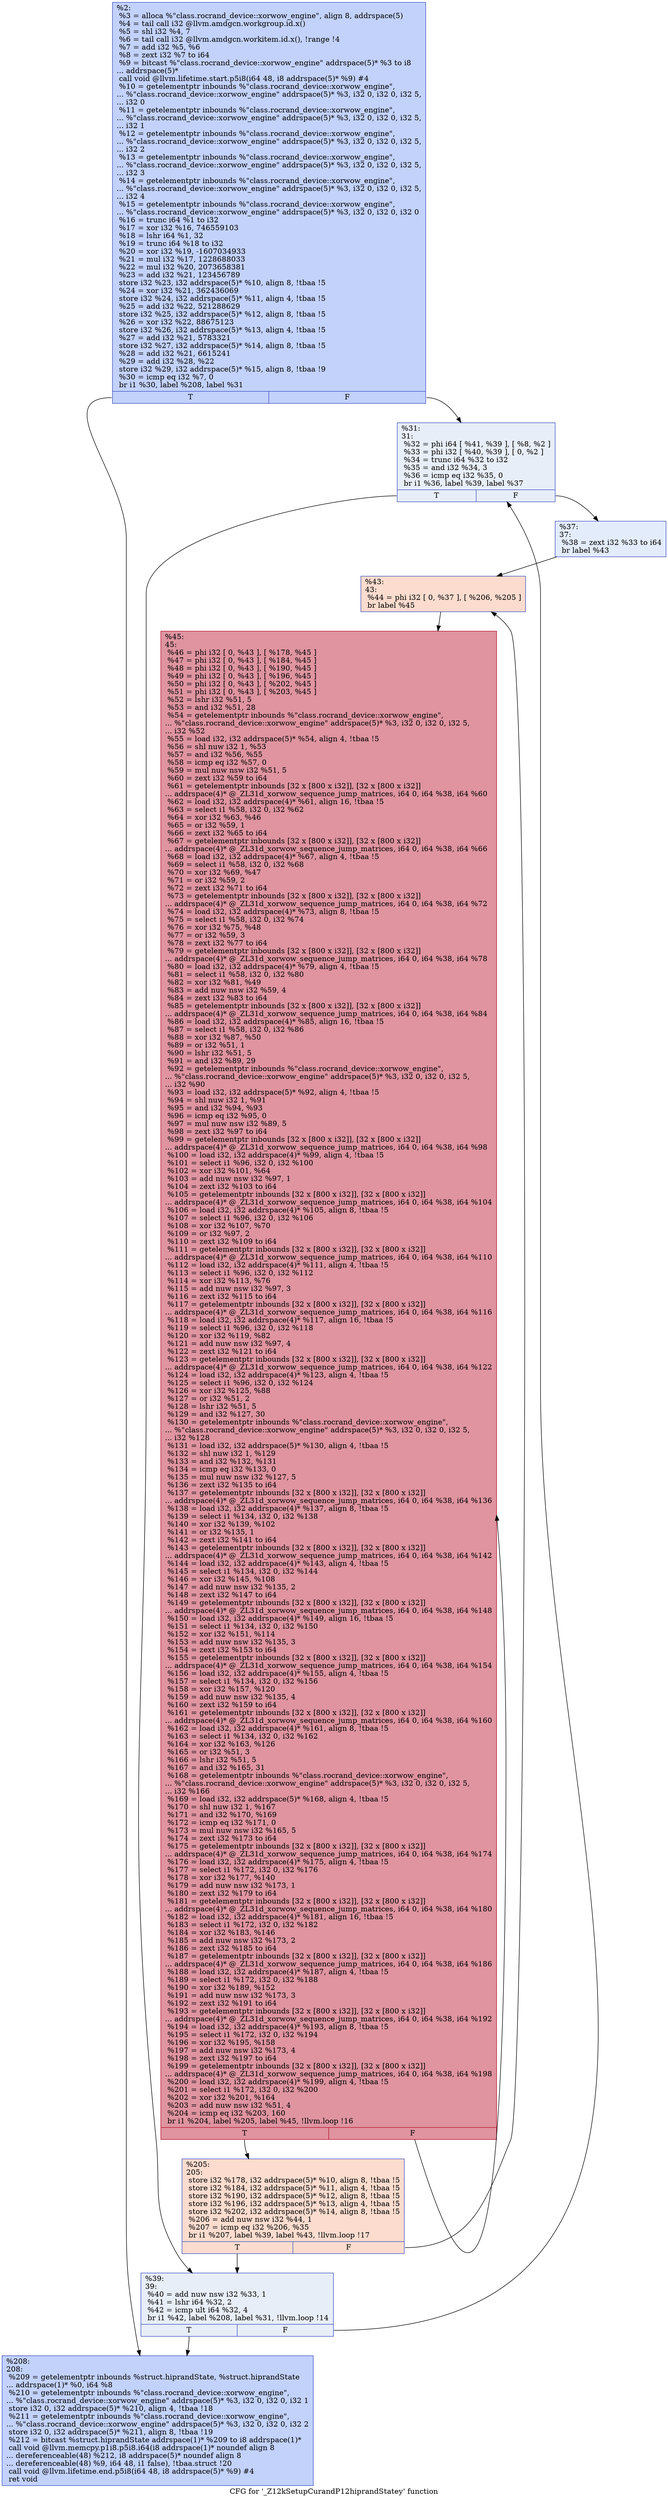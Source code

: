 digraph "CFG for '_Z12kSetupCurandP12hiprandStatey' function" {
	label="CFG for '_Z12kSetupCurandP12hiprandStatey' function";

	Node0x46b89f0 [shape=record,color="#3d50c3ff", style=filled, fillcolor="#779af770",label="{%2:\l  %3 = alloca %\"class.rocrand_device::xorwow_engine\", align 8, addrspace(5)\l  %4 = tail call i32 @llvm.amdgcn.workgroup.id.x()\l  %5 = shl i32 %4, 7\l  %6 = tail call i32 @llvm.amdgcn.workitem.id.x(), !range !4\l  %7 = add i32 %5, %6\l  %8 = zext i32 %7 to i64\l  %9 = bitcast %\"class.rocrand_device::xorwow_engine\" addrspace(5)* %3 to i8\l... addrspace(5)*\l  call void @llvm.lifetime.start.p5i8(i64 48, i8 addrspace(5)* %9) #4\l  %10 = getelementptr inbounds %\"class.rocrand_device::xorwow_engine\",\l... %\"class.rocrand_device::xorwow_engine\" addrspace(5)* %3, i32 0, i32 0, i32 5,\l... i32 0\l  %11 = getelementptr inbounds %\"class.rocrand_device::xorwow_engine\",\l... %\"class.rocrand_device::xorwow_engine\" addrspace(5)* %3, i32 0, i32 0, i32 5,\l... i32 1\l  %12 = getelementptr inbounds %\"class.rocrand_device::xorwow_engine\",\l... %\"class.rocrand_device::xorwow_engine\" addrspace(5)* %3, i32 0, i32 0, i32 5,\l... i32 2\l  %13 = getelementptr inbounds %\"class.rocrand_device::xorwow_engine\",\l... %\"class.rocrand_device::xorwow_engine\" addrspace(5)* %3, i32 0, i32 0, i32 5,\l... i32 3\l  %14 = getelementptr inbounds %\"class.rocrand_device::xorwow_engine\",\l... %\"class.rocrand_device::xorwow_engine\" addrspace(5)* %3, i32 0, i32 0, i32 5,\l... i32 4\l  %15 = getelementptr inbounds %\"class.rocrand_device::xorwow_engine\",\l... %\"class.rocrand_device::xorwow_engine\" addrspace(5)* %3, i32 0, i32 0, i32 0\l  %16 = trunc i64 %1 to i32\l  %17 = xor i32 %16, 746559103\l  %18 = lshr i64 %1, 32\l  %19 = trunc i64 %18 to i32\l  %20 = xor i32 %19, -1607034933\l  %21 = mul i32 %17, 1228688033\l  %22 = mul i32 %20, 2073658381\l  %23 = add i32 %21, 123456789\l  store i32 %23, i32 addrspace(5)* %10, align 8, !tbaa !5\l  %24 = xor i32 %21, 362436069\l  store i32 %24, i32 addrspace(5)* %11, align 4, !tbaa !5\l  %25 = add i32 %22, 521288629\l  store i32 %25, i32 addrspace(5)* %12, align 8, !tbaa !5\l  %26 = xor i32 %22, 88675123\l  store i32 %26, i32 addrspace(5)* %13, align 4, !tbaa !5\l  %27 = add i32 %21, 5783321\l  store i32 %27, i32 addrspace(5)* %14, align 8, !tbaa !5\l  %28 = add i32 %21, 6615241\l  %29 = add i32 %28, %22\l  store i32 %29, i32 addrspace(5)* %15, align 8, !tbaa !9\l  %30 = icmp eq i32 %7, 0\l  br i1 %30, label %208, label %31\l|{<s0>T|<s1>F}}"];
	Node0x46b89f0:s0 -> Node0x46bf500;
	Node0x46b89f0:s1 -> Node0x46bf590;
	Node0x46bf590 [shape=record,color="#3d50c3ff", style=filled, fillcolor="#cbd8ee70",label="{%31:\l31:                                               \l  %32 = phi i64 [ %41, %39 ], [ %8, %2 ]\l  %33 = phi i32 [ %40, %39 ], [ 0, %2 ]\l  %34 = trunc i64 %32 to i32\l  %35 = and i32 %34, 3\l  %36 = icmp eq i32 %35, 0\l  br i1 %36, label %39, label %37\l|{<s0>T|<s1>F}}"];
	Node0x46bf590:s0 -> Node0x46bf6d0;
	Node0x46bf590:s1 -> Node0x46bdfc0;
	Node0x46bdfc0 [shape=record,color="#3d50c3ff", style=filled, fillcolor="#bfd3f670",label="{%37:\l37:                                               \l  %38 = zext i32 %33 to i64\l  br label %43\l}"];
	Node0x46bdfc0 -> Node0x46bfd70;
	Node0x46bf6d0 [shape=record,color="#3d50c3ff", style=filled, fillcolor="#cbd8ee70",label="{%39:\l39:                                               \l  %40 = add nuw nsw i32 %33, 1\l  %41 = lshr i64 %32, 2\l  %42 = icmp ult i64 %32, 4\l  br i1 %42, label %208, label %31, !llvm.loop !14\l|{<s0>T|<s1>F}}"];
	Node0x46bf6d0:s0 -> Node0x46bf500;
	Node0x46bf6d0:s1 -> Node0x46bf590;
	Node0x46bfd70 [shape=record,color="#3d50c3ff", style=filled, fillcolor="#f7af9170",label="{%43:\l43:                                               \l  %44 = phi i32 [ 0, %37 ], [ %206, %205 ]\l  br label %45\l}"];
	Node0x46bfd70 -> Node0x46c0280;
	Node0x46c0280 [shape=record,color="#b70d28ff", style=filled, fillcolor="#b70d2870",label="{%45:\l45:                                               \l  %46 = phi i32 [ 0, %43 ], [ %178, %45 ]\l  %47 = phi i32 [ 0, %43 ], [ %184, %45 ]\l  %48 = phi i32 [ 0, %43 ], [ %190, %45 ]\l  %49 = phi i32 [ 0, %43 ], [ %196, %45 ]\l  %50 = phi i32 [ 0, %43 ], [ %202, %45 ]\l  %51 = phi i32 [ 0, %43 ], [ %203, %45 ]\l  %52 = lshr i32 %51, 5\l  %53 = and i32 %51, 28\l  %54 = getelementptr inbounds %\"class.rocrand_device::xorwow_engine\",\l... %\"class.rocrand_device::xorwow_engine\" addrspace(5)* %3, i32 0, i32 0, i32 5,\l... i32 %52\l  %55 = load i32, i32 addrspace(5)* %54, align 4, !tbaa !5\l  %56 = shl nuw i32 1, %53\l  %57 = and i32 %56, %55\l  %58 = icmp eq i32 %57, 0\l  %59 = mul nuw nsw i32 %51, 5\l  %60 = zext i32 %59 to i64\l  %61 = getelementptr inbounds [32 x [800 x i32]], [32 x [800 x i32]]\l... addrspace(4)* @_ZL31d_xorwow_sequence_jump_matrices, i64 0, i64 %38, i64 %60\l  %62 = load i32, i32 addrspace(4)* %61, align 16, !tbaa !5\l  %63 = select i1 %58, i32 0, i32 %62\l  %64 = xor i32 %63, %46\l  %65 = or i32 %59, 1\l  %66 = zext i32 %65 to i64\l  %67 = getelementptr inbounds [32 x [800 x i32]], [32 x [800 x i32]]\l... addrspace(4)* @_ZL31d_xorwow_sequence_jump_matrices, i64 0, i64 %38, i64 %66\l  %68 = load i32, i32 addrspace(4)* %67, align 4, !tbaa !5\l  %69 = select i1 %58, i32 0, i32 %68\l  %70 = xor i32 %69, %47\l  %71 = or i32 %59, 2\l  %72 = zext i32 %71 to i64\l  %73 = getelementptr inbounds [32 x [800 x i32]], [32 x [800 x i32]]\l... addrspace(4)* @_ZL31d_xorwow_sequence_jump_matrices, i64 0, i64 %38, i64 %72\l  %74 = load i32, i32 addrspace(4)* %73, align 8, !tbaa !5\l  %75 = select i1 %58, i32 0, i32 %74\l  %76 = xor i32 %75, %48\l  %77 = or i32 %59, 3\l  %78 = zext i32 %77 to i64\l  %79 = getelementptr inbounds [32 x [800 x i32]], [32 x [800 x i32]]\l... addrspace(4)* @_ZL31d_xorwow_sequence_jump_matrices, i64 0, i64 %38, i64 %78\l  %80 = load i32, i32 addrspace(4)* %79, align 4, !tbaa !5\l  %81 = select i1 %58, i32 0, i32 %80\l  %82 = xor i32 %81, %49\l  %83 = add nuw nsw i32 %59, 4\l  %84 = zext i32 %83 to i64\l  %85 = getelementptr inbounds [32 x [800 x i32]], [32 x [800 x i32]]\l... addrspace(4)* @_ZL31d_xorwow_sequence_jump_matrices, i64 0, i64 %38, i64 %84\l  %86 = load i32, i32 addrspace(4)* %85, align 16, !tbaa !5\l  %87 = select i1 %58, i32 0, i32 %86\l  %88 = xor i32 %87, %50\l  %89 = or i32 %51, 1\l  %90 = lshr i32 %51, 5\l  %91 = and i32 %89, 29\l  %92 = getelementptr inbounds %\"class.rocrand_device::xorwow_engine\",\l... %\"class.rocrand_device::xorwow_engine\" addrspace(5)* %3, i32 0, i32 0, i32 5,\l... i32 %90\l  %93 = load i32, i32 addrspace(5)* %92, align 4, !tbaa !5\l  %94 = shl nuw i32 1, %91\l  %95 = and i32 %94, %93\l  %96 = icmp eq i32 %95, 0\l  %97 = mul nuw nsw i32 %89, 5\l  %98 = zext i32 %97 to i64\l  %99 = getelementptr inbounds [32 x [800 x i32]], [32 x [800 x i32]]\l... addrspace(4)* @_ZL31d_xorwow_sequence_jump_matrices, i64 0, i64 %38, i64 %98\l  %100 = load i32, i32 addrspace(4)* %99, align 4, !tbaa !5\l  %101 = select i1 %96, i32 0, i32 %100\l  %102 = xor i32 %101, %64\l  %103 = add nuw nsw i32 %97, 1\l  %104 = zext i32 %103 to i64\l  %105 = getelementptr inbounds [32 x [800 x i32]], [32 x [800 x i32]]\l... addrspace(4)* @_ZL31d_xorwow_sequence_jump_matrices, i64 0, i64 %38, i64 %104\l  %106 = load i32, i32 addrspace(4)* %105, align 8, !tbaa !5\l  %107 = select i1 %96, i32 0, i32 %106\l  %108 = xor i32 %107, %70\l  %109 = or i32 %97, 2\l  %110 = zext i32 %109 to i64\l  %111 = getelementptr inbounds [32 x [800 x i32]], [32 x [800 x i32]]\l... addrspace(4)* @_ZL31d_xorwow_sequence_jump_matrices, i64 0, i64 %38, i64 %110\l  %112 = load i32, i32 addrspace(4)* %111, align 4, !tbaa !5\l  %113 = select i1 %96, i32 0, i32 %112\l  %114 = xor i32 %113, %76\l  %115 = add nuw nsw i32 %97, 3\l  %116 = zext i32 %115 to i64\l  %117 = getelementptr inbounds [32 x [800 x i32]], [32 x [800 x i32]]\l... addrspace(4)* @_ZL31d_xorwow_sequence_jump_matrices, i64 0, i64 %38, i64 %116\l  %118 = load i32, i32 addrspace(4)* %117, align 16, !tbaa !5\l  %119 = select i1 %96, i32 0, i32 %118\l  %120 = xor i32 %119, %82\l  %121 = add nuw nsw i32 %97, 4\l  %122 = zext i32 %121 to i64\l  %123 = getelementptr inbounds [32 x [800 x i32]], [32 x [800 x i32]]\l... addrspace(4)* @_ZL31d_xorwow_sequence_jump_matrices, i64 0, i64 %38, i64 %122\l  %124 = load i32, i32 addrspace(4)* %123, align 4, !tbaa !5\l  %125 = select i1 %96, i32 0, i32 %124\l  %126 = xor i32 %125, %88\l  %127 = or i32 %51, 2\l  %128 = lshr i32 %51, 5\l  %129 = and i32 %127, 30\l  %130 = getelementptr inbounds %\"class.rocrand_device::xorwow_engine\",\l... %\"class.rocrand_device::xorwow_engine\" addrspace(5)* %3, i32 0, i32 0, i32 5,\l... i32 %128\l  %131 = load i32, i32 addrspace(5)* %130, align 4, !tbaa !5\l  %132 = shl nuw i32 1, %129\l  %133 = and i32 %132, %131\l  %134 = icmp eq i32 %133, 0\l  %135 = mul nuw nsw i32 %127, 5\l  %136 = zext i32 %135 to i64\l  %137 = getelementptr inbounds [32 x [800 x i32]], [32 x [800 x i32]]\l... addrspace(4)* @_ZL31d_xorwow_sequence_jump_matrices, i64 0, i64 %38, i64 %136\l  %138 = load i32, i32 addrspace(4)* %137, align 8, !tbaa !5\l  %139 = select i1 %134, i32 0, i32 %138\l  %140 = xor i32 %139, %102\l  %141 = or i32 %135, 1\l  %142 = zext i32 %141 to i64\l  %143 = getelementptr inbounds [32 x [800 x i32]], [32 x [800 x i32]]\l... addrspace(4)* @_ZL31d_xorwow_sequence_jump_matrices, i64 0, i64 %38, i64 %142\l  %144 = load i32, i32 addrspace(4)* %143, align 4, !tbaa !5\l  %145 = select i1 %134, i32 0, i32 %144\l  %146 = xor i32 %145, %108\l  %147 = add nuw nsw i32 %135, 2\l  %148 = zext i32 %147 to i64\l  %149 = getelementptr inbounds [32 x [800 x i32]], [32 x [800 x i32]]\l... addrspace(4)* @_ZL31d_xorwow_sequence_jump_matrices, i64 0, i64 %38, i64 %148\l  %150 = load i32, i32 addrspace(4)* %149, align 16, !tbaa !5\l  %151 = select i1 %134, i32 0, i32 %150\l  %152 = xor i32 %151, %114\l  %153 = add nuw nsw i32 %135, 3\l  %154 = zext i32 %153 to i64\l  %155 = getelementptr inbounds [32 x [800 x i32]], [32 x [800 x i32]]\l... addrspace(4)* @_ZL31d_xorwow_sequence_jump_matrices, i64 0, i64 %38, i64 %154\l  %156 = load i32, i32 addrspace(4)* %155, align 4, !tbaa !5\l  %157 = select i1 %134, i32 0, i32 %156\l  %158 = xor i32 %157, %120\l  %159 = add nuw nsw i32 %135, 4\l  %160 = zext i32 %159 to i64\l  %161 = getelementptr inbounds [32 x [800 x i32]], [32 x [800 x i32]]\l... addrspace(4)* @_ZL31d_xorwow_sequence_jump_matrices, i64 0, i64 %38, i64 %160\l  %162 = load i32, i32 addrspace(4)* %161, align 8, !tbaa !5\l  %163 = select i1 %134, i32 0, i32 %162\l  %164 = xor i32 %163, %126\l  %165 = or i32 %51, 3\l  %166 = lshr i32 %51, 5\l  %167 = and i32 %165, 31\l  %168 = getelementptr inbounds %\"class.rocrand_device::xorwow_engine\",\l... %\"class.rocrand_device::xorwow_engine\" addrspace(5)* %3, i32 0, i32 0, i32 5,\l... i32 %166\l  %169 = load i32, i32 addrspace(5)* %168, align 4, !tbaa !5\l  %170 = shl nuw i32 1, %167\l  %171 = and i32 %170, %169\l  %172 = icmp eq i32 %171, 0\l  %173 = mul nuw nsw i32 %165, 5\l  %174 = zext i32 %173 to i64\l  %175 = getelementptr inbounds [32 x [800 x i32]], [32 x [800 x i32]]\l... addrspace(4)* @_ZL31d_xorwow_sequence_jump_matrices, i64 0, i64 %38, i64 %174\l  %176 = load i32, i32 addrspace(4)* %175, align 4, !tbaa !5\l  %177 = select i1 %172, i32 0, i32 %176\l  %178 = xor i32 %177, %140\l  %179 = add nuw nsw i32 %173, 1\l  %180 = zext i32 %179 to i64\l  %181 = getelementptr inbounds [32 x [800 x i32]], [32 x [800 x i32]]\l... addrspace(4)* @_ZL31d_xorwow_sequence_jump_matrices, i64 0, i64 %38, i64 %180\l  %182 = load i32, i32 addrspace(4)* %181, align 16, !tbaa !5\l  %183 = select i1 %172, i32 0, i32 %182\l  %184 = xor i32 %183, %146\l  %185 = add nuw nsw i32 %173, 2\l  %186 = zext i32 %185 to i64\l  %187 = getelementptr inbounds [32 x [800 x i32]], [32 x [800 x i32]]\l... addrspace(4)* @_ZL31d_xorwow_sequence_jump_matrices, i64 0, i64 %38, i64 %186\l  %188 = load i32, i32 addrspace(4)* %187, align 4, !tbaa !5\l  %189 = select i1 %172, i32 0, i32 %188\l  %190 = xor i32 %189, %152\l  %191 = add nuw nsw i32 %173, 3\l  %192 = zext i32 %191 to i64\l  %193 = getelementptr inbounds [32 x [800 x i32]], [32 x [800 x i32]]\l... addrspace(4)* @_ZL31d_xorwow_sequence_jump_matrices, i64 0, i64 %38, i64 %192\l  %194 = load i32, i32 addrspace(4)* %193, align 8, !tbaa !5\l  %195 = select i1 %172, i32 0, i32 %194\l  %196 = xor i32 %195, %158\l  %197 = add nuw nsw i32 %173, 4\l  %198 = zext i32 %197 to i64\l  %199 = getelementptr inbounds [32 x [800 x i32]], [32 x [800 x i32]]\l... addrspace(4)* @_ZL31d_xorwow_sequence_jump_matrices, i64 0, i64 %38, i64 %198\l  %200 = load i32, i32 addrspace(4)* %199, align 4, !tbaa !5\l  %201 = select i1 %172, i32 0, i32 %200\l  %202 = xor i32 %201, %164\l  %203 = add nuw nsw i32 %51, 4\l  %204 = icmp eq i32 %203, 160\l  br i1 %204, label %205, label %45, !llvm.loop !16\l|{<s0>T|<s1>F}}"];
	Node0x46c0280:s0 -> Node0x46c0140;
	Node0x46c0280:s1 -> Node0x46c0280;
	Node0x46c0140 [shape=record,color="#3d50c3ff", style=filled, fillcolor="#f7af9170",label="{%205:\l205:                                              \l  store i32 %178, i32 addrspace(5)* %10, align 8, !tbaa !5\l  store i32 %184, i32 addrspace(5)* %11, align 4, !tbaa !5\l  store i32 %190, i32 addrspace(5)* %12, align 8, !tbaa !5\l  store i32 %196, i32 addrspace(5)* %13, align 4, !tbaa !5\l  store i32 %202, i32 addrspace(5)* %14, align 8, !tbaa !5\l  %206 = add nuw nsw i32 %44, 1\l  %207 = icmp eq i32 %206, %35\l  br i1 %207, label %39, label %43, !llvm.loop !17\l|{<s0>T|<s1>F}}"];
	Node0x46c0140:s0 -> Node0x46bf6d0;
	Node0x46c0140:s1 -> Node0x46bfd70;
	Node0x46bf500 [shape=record,color="#3d50c3ff", style=filled, fillcolor="#779af770",label="{%208:\l208:                                              \l  %209 = getelementptr inbounds %struct.hiprandState, %struct.hiprandState\l... addrspace(1)* %0, i64 %8\l  %210 = getelementptr inbounds %\"class.rocrand_device::xorwow_engine\",\l... %\"class.rocrand_device::xorwow_engine\" addrspace(5)* %3, i32 0, i32 0, i32 1\l  store i32 0, i32 addrspace(5)* %210, align 4, !tbaa !18\l  %211 = getelementptr inbounds %\"class.rocrand_device::xorwow_engine\",\l... %\"class.rocrand_device::xorwow_engine\" addrspace(5)* %3, i32 0, i32 0, i32 2\l  store i32 0, i32 addrspace(5)* %211, align 8, !tbaa !19\l  %212 = bitcast %struct.hiprandState addrspace(1)* %209 to i8 addrspace(1)*\l  call void @llvm.memcpy.p1i8.p5i8.i64(i8 addrspace(1)* noundef align 8\l... dereferenceable(48) %212, i8 addrspace(5)* noundef align 8\l... dereferenceable(48) %9, i64 48, i1 false), !tbaa.struct !20\l  call void @llvm.lifetime.end.p5i8(i64 48, i8 addrspace(5)* %9) #4\l  ret void\l}"];
}
